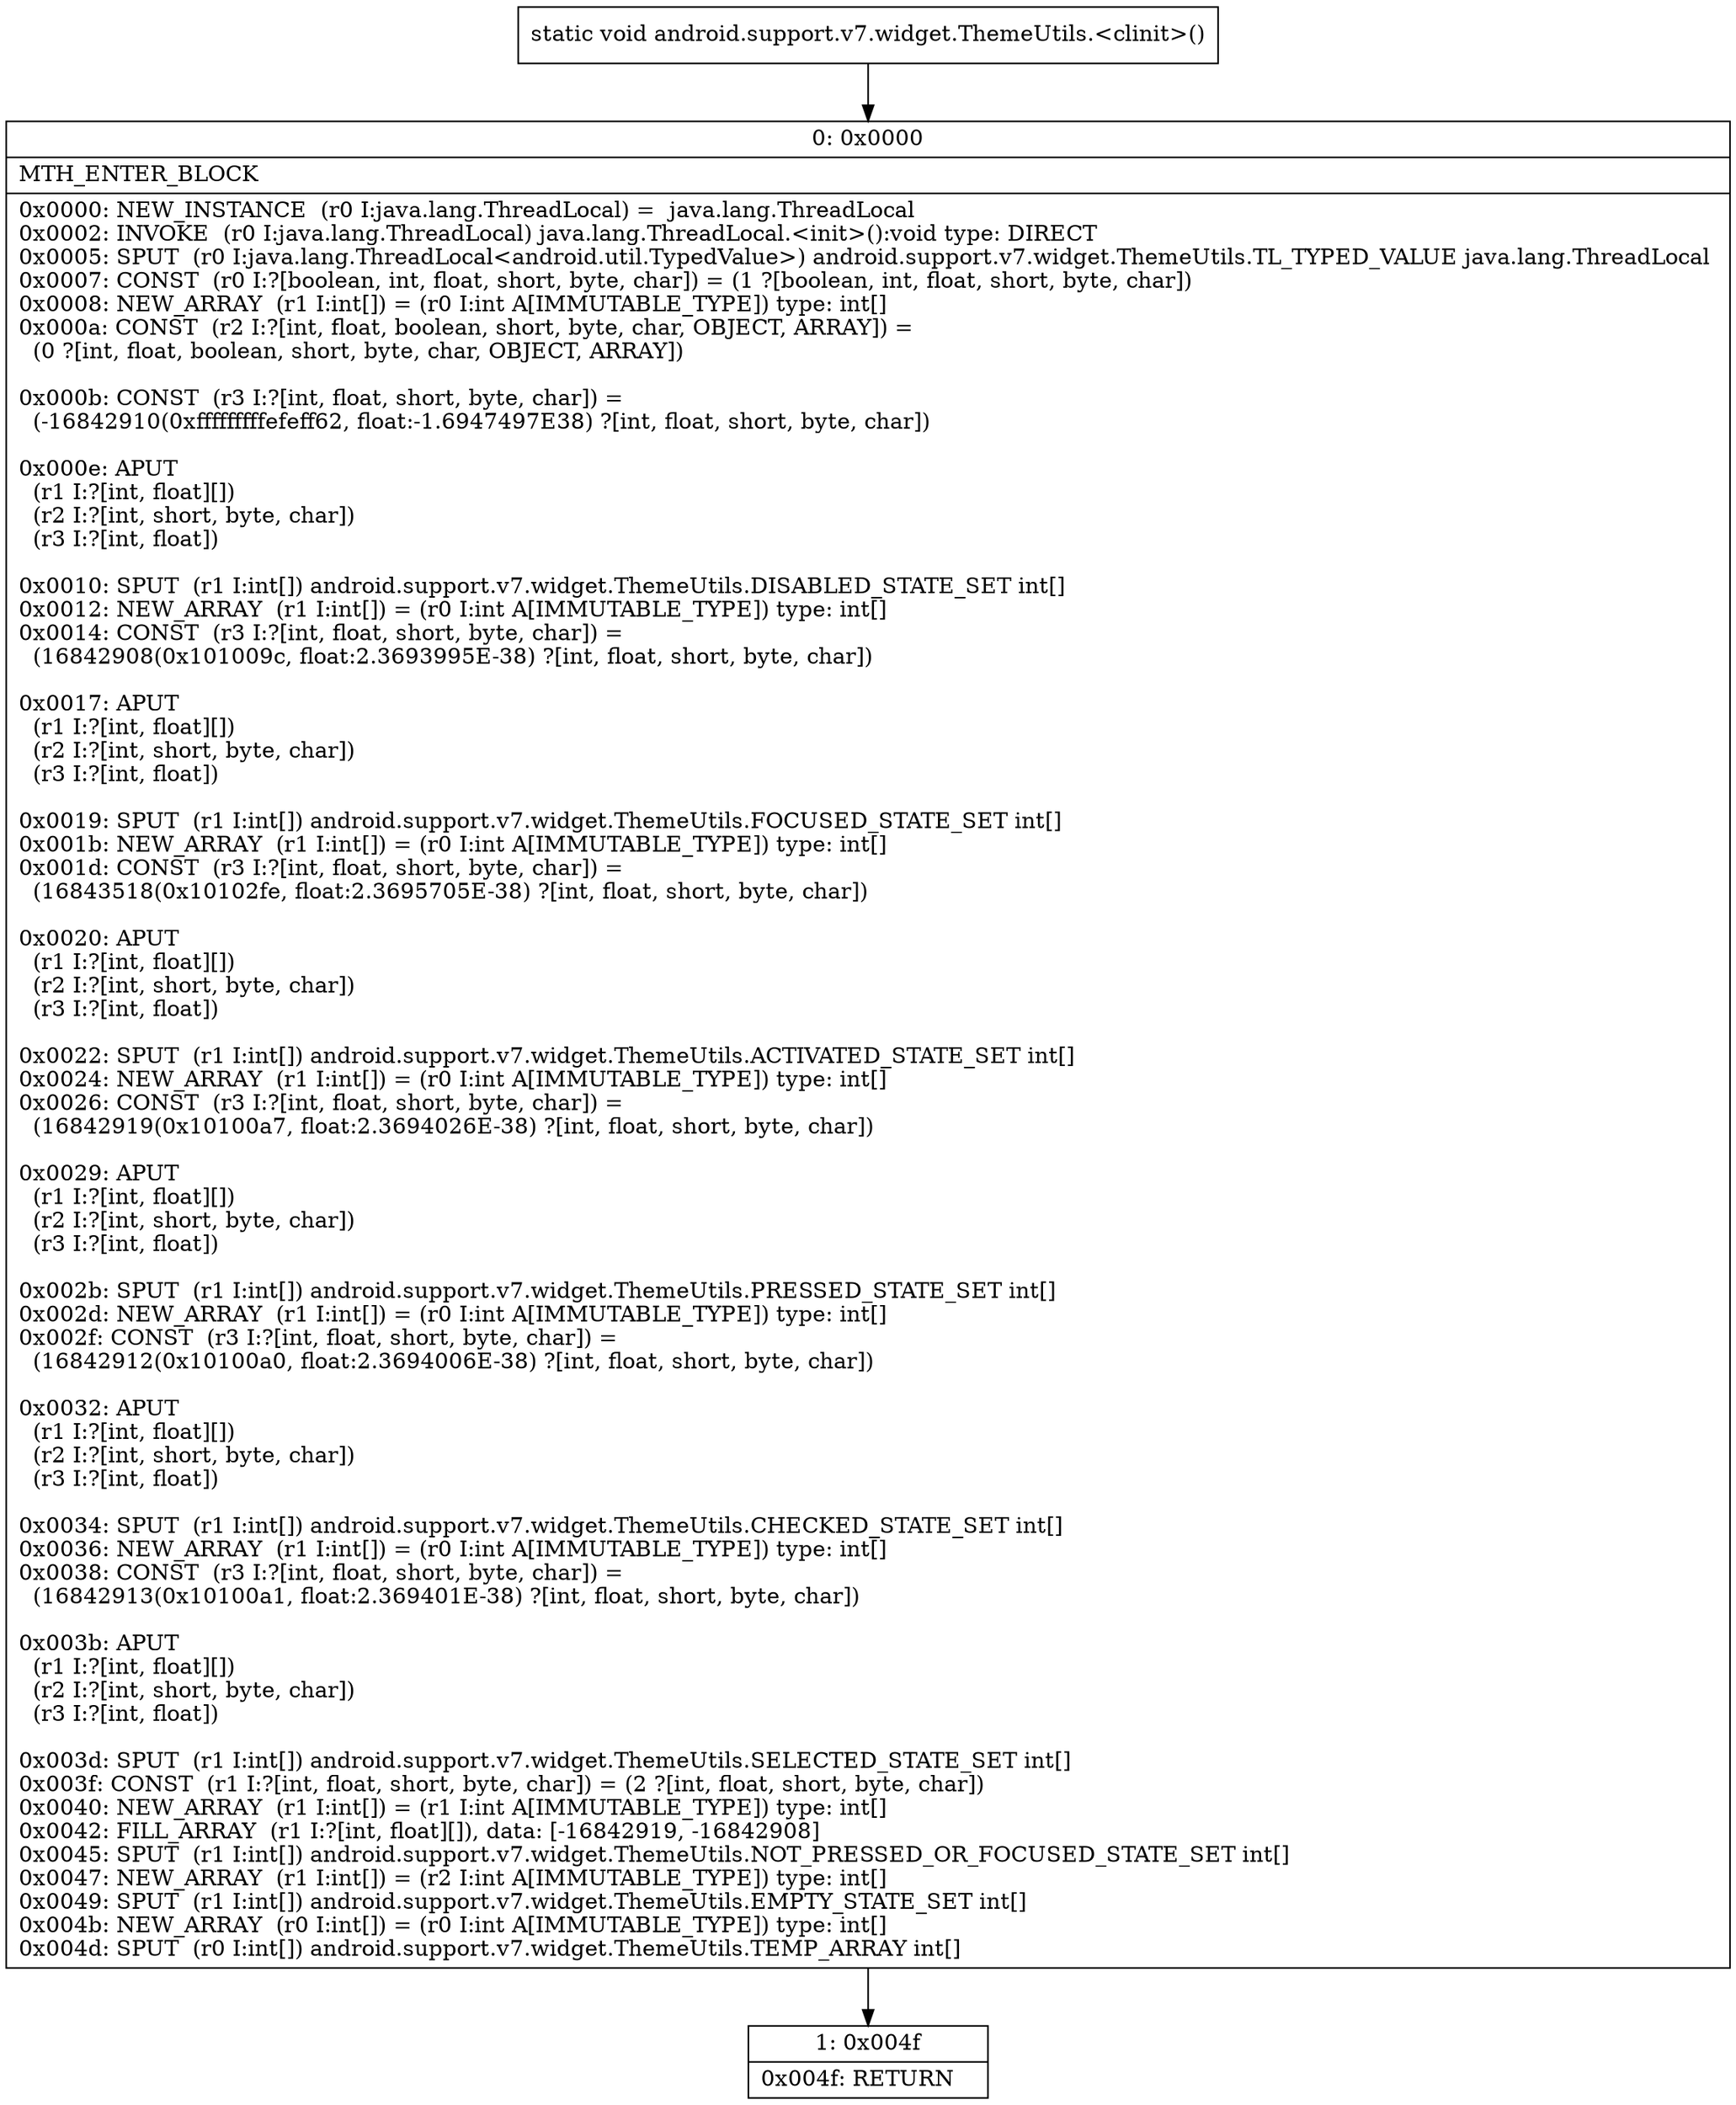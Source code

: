 digraph "CFG forandroid.support.v7.widget.ThemeUtils.\<clinit\>()V" {
Node_0 [shape=record,label="{0\:\ 0x0000|MTH_ENTER_BLOCK\l|0x0000: NEW_INSTANCE  (r0 I:java.lang.ThreadLocal) =  java.lang.ThreadLocal \l0x0002: INVOKE  (r0 I:java.lang.ThreadLocal) java.lang.ThreadLocal.\<init\>():void type: DIRECT \l0x0005: SPUT  (r0 I:java.lang.ThreadLocal\<android.util.TypedValue\>) android.support.v7.widget.ThemeUtils.TL_TYPED_VALUE java.lang.ThreadLocal \l0x0007: CONST  (r0 I:?[boolean, int, float, short, byte, char]) = (1 ?[boolean, int, float, short, byte, char]) \l0x0008: NEW_ARRAY  (r1 I:int[]) = (r0 I:int A[IMMUTABLE_TYPE]) type: int[] \l0x000a: CONST  (r2 I:?[int, float, boolean, short, byte, char, OBJECT, ARRAY]) = \l  (0 ?[int, float, boolean, short, byte, char, OBJECT, ARRAY])\l \l0x000b: CONST  (r3 I:?[int, float, short, byte, char]) = \l  (\-16842910(0xfffffffffefeff62, float:\-1.6947497E38) ?[int, float, short, byte, char])\l \l0x000e: APUT  \l  (r1 I:?[int, float][])\l  (r2 I:?[int, short, byte, char])\l  (r3 I:?[int, float])\l \l0x0010: SPUT  (r1 I:int[]) android.support.v7.widget.ThemeUtils.DISABLED_STATE_SET int[] \l0x0012: NEW_ARRAY  (r1 I:int[]) = (r0 I:int A[IMMUTABLE_TYPE]) type: int[] \l0x0014: CONST  (r3 I:?[int, float, short, byte, char]) = \l  (16842908(0x101009c, float:2.3693995E\-38) ?[int, float, short, byte, char])\l \l0x0017: APUT  \l  (r1 I:?[int, float][])\l  (r2 I:?[int, short, byte, char])\l  (r3 I:?[int, float])\l \l0x0019: SPUT  (r1 I:int[]) android.support.v7.widget.ThemeUtils.FOCUSED_STATE_SET int[] \l0x001b: NEW_ARRAY  (r1 I:int[]) = (r0 I:int A[IMMUTABLE_TYPE]) type: int[] \l0x001d: CONST  (r3 I:?[int, float, short, byte, char]) = \l  (16843518(0x10102fe, float:2.3695705E\-38) ?[int, float, short, byte, char])\l \l0x0020: APUT  \l  (r1 I:?[int, float][])\l  (r2 I:?[int, short, byte, char])\l  (r3 I:?[int, float])\l \l0x0022: SPUT  (r1 I:int[]) android.support.v7.widget.ThemeUtils.ACTIVATED_STATE_SET int[] \l0x0024: NEW_ARRAY  (r1 I:int[]) = (r0 I:int A[IMMUTABLE_TYPE]) type: int[] \l0x0026: CONST  (r3 I:?[int, float, short, byte, char]) = \l  (16842919(0x10100a7, float:2.3694026E\-38) ?[int, float, short, byte, char])\l \l0x0029: APUT  \l  (r1 I:?[int, float][])\l  (r2 I:?[int, short, byte, char])\l  (r3 I:?[int, float])\l \l0x002b: SPUT  (r1 I:int[]) android.support.v7.widget.ThemeUtils.PRESSED_STATE_SET int[] \l0x002d: NEW_ARRAY  (r1 I:int[]) = (r0 I:int A[IMMUTABLE_TYPE]) type: int[] \l0x002f: CONST  (r3 I:?[int, float, short, byte, char]) = \l  (16842912(0x10100a0, float:2.3694006E\-38) ?[int, float, short, byte, char])\l \l0x0032: APUT  \l  (r1 I:?[int, float][])\l  (r2 I:?[int, short, byte, char])\l  (r3 I:?[int, float])\l \l0x0034: SPUT  (r1 I:int[]) android.support.v7.widget.ThemeUtils.CHECKED_STATE_SET int[] \l0x0036: NEW_ARRAY  (r1 I:int[]) = (r0 I:int A[IMMUTABLE_TYPE]) type: int[] \l0x0038: CONST  (r3 I:?[int, float, short, byte, char]) = \l  (16842913(0x10100a1, float:2.369401E\-38) ?[int, float, short, byte, char])\l \l0x003b: APUT  \l  (r1 I:?[int, float][])\l  (r2 I:?[int, short, byte, char])\l  (r3 I:?[int, float])\l \l0x003d: SPUT  (r1 I:int[]) android.support.v7.widget.ThemeUtils.SELECTED_STATE_SET int[] \l0x003f: CONST  (r1 I:?[int, float, short, byte, char]) = (2 ?[int, float, short, byte, char]) \l0x0040: NEW_ARRAY  (r1 I:int[]) = (r1 I:int A[IMMUTABLE_TYPE]) type: int[] \l0x0042: FILL_ARRAY  (r1 I:?[int, float][]), data: [\-16842919, \-16842908] \l0x0045: SPUT  (r1 I:int[]) android.support.v7.widget.ThemeUtils.NOT_PRESSED_OR_FOCUSED_STATE_SET int[] \l0x0047: NEW_ARRAY  (r1 I:int[]) = (r2 I:int A[IMMUTABLE_TYPE]) type: int[] \l0x0049: SPUT  (r1 I:int[]) android.support.v7.widget.ThemeUtils.EMPTY_STATE_SET int[] \l0x004b: NEW_ARRAY  (r0 I:int[]) = (r0 I:int A[IMMUTABLE_TYPE]) type: int[] \l0x004d: SPUT  (r0 I:int[]) android.support.v7.widget.ThemeUtils.TEMP_ARRAY int[] \l}"];
Node_1 [shape=record,label="{1\:\ 0x004f|0x004f: RETURN   \l}"];
MethodNode[shape=record,label="{static void android.support.v7.widget.ThemeUtils.\<clinit\>() }"];
MethodNode -> Node_0;
Node_0 -> Node_1;
}

